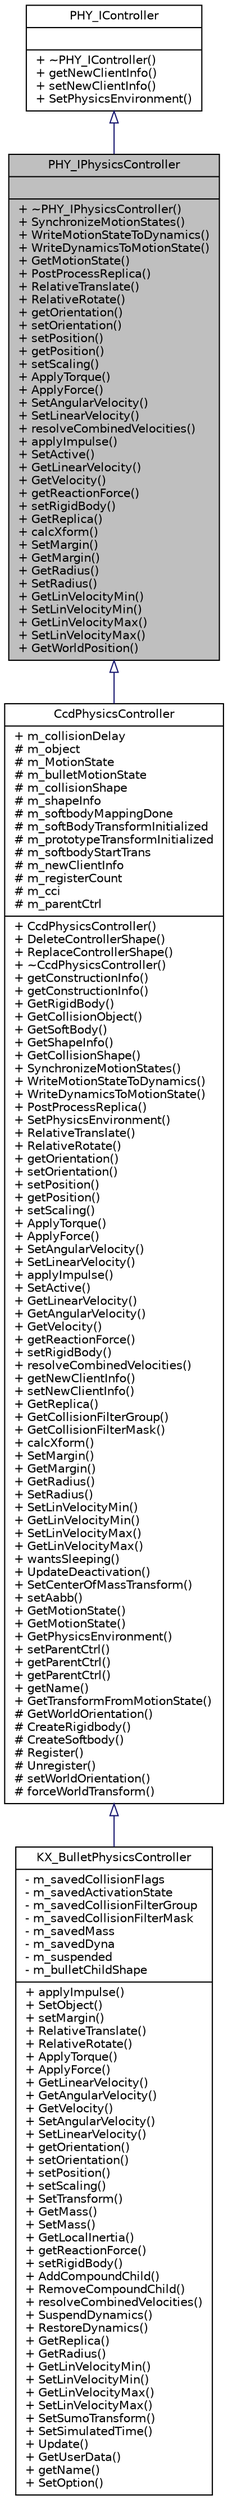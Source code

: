 digraph G
{
  edge [fontname="Helvetica",fontsize="10",labelfontname="Helvetica",labelfontsize="10"];
  node [fontname="Helvetica",fontsize="10",shape=record];
  Node1 [label="{PHY_IPhysicsController\n||+ ~PHY_IPhysicsController()\l+ SynchronizeMotionStates()\l+ WriteMotionStateToDynamics()\l+ WriteDynamicsToMotionState()\l+ GetMotionState()\l+ PostProcessReplica()\l+ RelativeTranslate()\l+ RelativeRotate()\l+ getOrientation()\l+ setOrientation()\l+ setPosition()\l+ getPosition()\l+ setScaling()\l+ ApplyTorque()\l+ ApplyForce()\l+ SetAngularVelocity()\l+ SetLinearVelocity()\l+ resolveCombinedVelocities()\l+ applyImpulse()\l+ SetActive()\l+ GetLinearVelocity()\l+ GetVelocity()\l+ getReactionForce()\l+ setRigidBody()\l+ GetReplica()\l+ calcXform()\l+ SetMargin()\l+ GetMargin()\l+ GetRadius()\l+ SetRadius()\l+ GetLinVelocityMin()\l+ SetLinVelocityMin()\l+ GetLinVelocityMax()\l+ SetLinVelocityMax()\l+ GetWorldPosition()\l}",height=0.2,width=0.4,color="black", fillcolor="grey75", style="filled" fontcolor="black"];
  Node2 -> Node1 [dir=back,color="midnightblue",fontsize="10",style="solid",arrowtail="empty",fontname="Helvetica"];
  Node2 [label="{PHY_IController\n||+ ~PHY_IController()\l+ getNewClientInfo()\l+ setNewClientInfo()\l+ SetPhysicsEnvironment()\l}",height=0.2,width=0.4,color="black", fillcolor="white", style="filled",URL="$d5/d92/classPHY__IController.html"];
  Node1 -> Node3 [dir=back,color="midnightblue",fontsize="10",style="solid",arrowtail="empty",fontname="Helvetica"];
  Node3 [label="{CcdPhysicsController\n|+ m_collisionDelay\l# m_object\l# m_MotionState\l# m_bulletMotionState\l# m_collisionShape\l# m_shapeInfo\l# m_softbodyMappingDone\l# m_softBodyTransformInitialized\l# m_prototypeTransformInitialized\l# m_softbodyStartTrans\l# m_newClientInfo\l# m_registerCount\l# m_cci\l# m_parentCtrl\l|+ CcdPhysicsController()\l+ DeleteControllerShape()\l+ ReplaceControllerShape()\l+ ~CcdPhysicsController()\l+ getConstructionInfo()\l+ getConstructionInfo()\l+ GetRigidBody()\l+ GetCollisionObject()\l+ GetSoftBody()\l+ GetShapeInfo()\l+ GetCollisionShape()\l+ SynchronizeMotionStates()\l+ WriteMotionStateToDynamics()\l+ WriteDynamicsToMotionState()\l+ PostProcessReplica()\l+ SetPhysicsEnvironment()\l+ RelativeTranslate()\l+ RelativeRotate()\l+ getOrientation()\l+ setOrientation()\l+ setPosition()\l+ getPosition()\l+ setScaling()\l+ ApplyTorque()\l+ ApplyForce()\l+ SetAngularVelocity()\l+ SetLinearVelocity()\l+ applyImpulse()\l+ SetActive()\l+ GetLinearVelocity()\l+ GetAngularVelocity()\l+ GetVelocity()\l+ getReactionForce()\l+ setRigidBody()\l+ resolveCombinedVelocities()\l+ getNewClientInfo()\l+ setNewClientInfo()\l+ GetReplica()\l+ GetCollisionFilterGroup()\l+ GetCollisionFilterMask()\l+ calcXform()\l+ SetMargin()\l+ GetMargin()\l+ GetRadius()\l+ SetRadius()\l+ SetLinVelocityMin()\l+ GetLinVelocityMin()\l+ SetLinVelocityMax()\l+ GetLinVelocityMax()\l+ wantsSleeping()\l+ UpdateDeactivation()\l+ SetCenterOfMassTransform()\l+ setAabb()\l+ GetMotionState()\l+ GetMotionState()\l+ GetPhysicsEnvironment()\l+ setParentCtrl()\l+ getParentCtrl()\l+ getParentCtrl()\l+ getName()\l+ GetTransformFromMotionState()\l# GetWorldOrientation()\l# CreateRigidbody()\l# CreateSoftbody()\l# Register()\l# Unregister()\l# setWorldOrientation()\l# forceWorldTransform()\l}",height=0.2,width=0.4,color="black", fillcolor="white", style="filled",URL="$d2/d9d/classCcdPhysicsController.html",tooltip="CcdPhysicsController is a physics object that supports continuous collision detection and time of imp..."];
  Node3 -> Node4 [dir=back,color="midnightblue",fontsize="10",style="solid",arrowtail="empty",fontname="Helvetica"];
  Node4 [label="{KX_BulletPhysicsController\n|- m_savedCollisionFlags\l- m_savedActivationState\l- m_savedCollisionFilterGroup\l- m_savedCollisionFilterMask\l- m_savedMass\l- m_savedDyna\l- m_suspended\l- m_bulletChildShape\l|+ applyImpulse()\l+ SetObject()\l+ setMargin()\l+ RelativeTranslate()\l+ RelativeRotate()\l+ ApplyTorque()\l+ ApplyForce()\l+ GetLinearVelocity()\l+ GetAngularVelocity()\l+ GetVelocity()\l+ SetAngularVelocity()\l+ SetLinearVelocity()\l+ getOrientation()\l+ setOrientation()\l+ setPosition()\l+ setScaling()\l+ SetTransform()\l+ GetMass()\l+ SetMass()\l+ GetLocalInertia()\l+ getReactionForce()\l+ setRigidBody()\l+ AddCompoundChild()\l+ RemoveCompoundChild()\l+ resolveCombinedVelocities()\l+ SuspendDynamics()\l+ RestoreDynamics()\l+ GetReplica()\l+ GetRadius()\l+ GetLinVelocityMin()\l+ SetLinVelocityMin()\l+ GetLinVelocityMax()\l+ SetLinVelocityMax()\l+ SetSumoTransform()\l+ SetSimulatedTime()\l+ Update()\l+ GetUserData()\l+ getName()\l+ SetOption()\l}",height=0.2,width=0.4,color="black", fillcolor="white", style="filled",URL="$d0/d48/classKX__BulletPhysicsController.html"];
}
